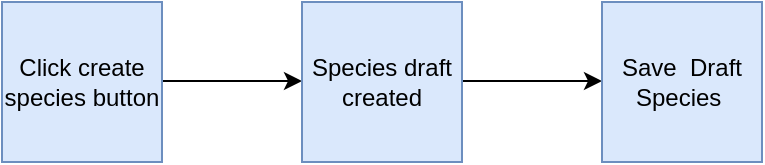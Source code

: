 <mxfile version="12.2.7" type="github" pages="1">
  <diagram name="Page-1" id="c7558073-3199-34d8-9f00-42111426c3f3">
    <mxGraphModel dx="1422" dy="794" grid="1" gridSize="10" guides="1" tooltips="1" connect="1" arrows="1" fold="1" page="1" pageScale="1" pageWidth="1600" pageHeight="1200" background="#ffffff" math="0" shadow="0">
      <root>
        <mxCell id="0"/>
        <mxCell id="1" parent="0"/>
        <mxCell id="VTh4LOK5k53mG7-g33eP-3" value="" style="endArrow=classic;html=1;" edge="1" parent="1">
          <mxGeometry width="50" height="50" relative="1" as="geometry">
            <mxPoint x="310" y="109.5" as="sourcePoint"/>
            <mxPoint x="380" y="109.5" as="targetPoint"/>
          </mxGeometry>
        </mxCell>
        <mxCell id="VTh4LOK5k53mG7-g33eP-4" value="Save&amp;nbsp; Draft Species&amp;nbsp;" style="whiteSpace=wrap;html=1;aspect=fixed;fillColor=#dae8fc;strokeColor=#6c8ebf;" vertex="1" parent="1">
          <mxGeometry x="380" y="70" width="80" height="80" as="geometry"/>
        </mxCell>
        <mxCell id="y1naxwlrMf5Ro_gKelW1-3" value="" style="endArrow=classic;html=1;" edge="1" parent="1">
          <mxGeometry width="50" height="50" relative="1" as="geometry">
            <mxPoint x="160" y="109.5" as="sourcePoint"/>
            <mxPoint x="230" y="109.5" as="targetPoint"/>
          </mxGeometry>
        </mxCell>
        <mxCell id="y1naxwlrMf5Ro_gKelW1-4" value="Species draft created" style="whiteSpace=wrap;html=1;aspect=fixed;fillColor=#dae8fc;strokeColor=#6c8ebf;" vertex="1" parent="1">
          <mxGeometry x="230" y="70" width="80" height="80" as="geometry"/>
        </mxCell>
        <mxCell id="y1naxwlrMf5Ro_gKelW1-5" value="Click create species button" style="whiteSpace=wrap;html=1;aspect=fixed;fillColor=#dae8fc;strokeColor=#6c8ebf;" vertex="1" parent="1">
          <mxGeometry x="80" y="70" width="80" height="80" as="geometry"/>
        </mxCell>
      </root>
    </mxGraphModel>
  </diagram>
</mxfile>
